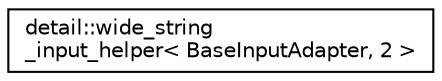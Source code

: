 digraph "Graphical Class Hierarchy"
{
 // LATEX_PDF_SIZE
  edge [fontname="Helvetica",fontsize="10",labelfontname="Helvetica",labelfontsize="10"];
  node [fontname="Helvetica",fontsize="10",shape=record];
  rankdir="LR";
  Node0 [label="detail::wide_string\l_input_helper\< BaseInputAdapter, 2 \>",height=0.2,width=0.4,color="black", fillcolor="white", style="filled",URL="$structdetail_1_1wide__string__input__helper_3_01BaseInputAdapter_00_012_01_4.html",tooltip=" "];
}
